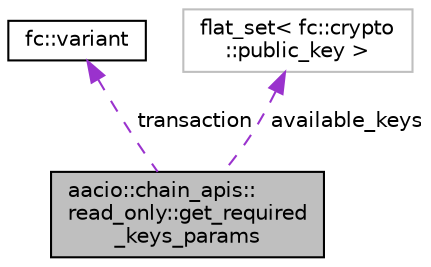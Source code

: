 digraph "aacio::chain_apis::read_only::get_required_keys_params"
{
  edge [fontname="Helvetica",fontsize="10",labelfontname="Helvetica",labelfontsize="10"];
  node [fontname="Helvetica",fontsize="10",shape=record];
  Node1 [label="aacio::chain_apis::\lread_only::get_required\l_keys_params",height=0.2,width=0.4,color="black", fillcolor="grey75", style="filled", fontcolor="black"];
  Node2 -> Node1 [dir="back",color="darkorchid3",fontsize="10",style="dashed",label=" transaction" ,fontname="Helvetica"];
  Node2 [label="fc::variant",height=0.2,width=0.4,color="black", fillcolor="white", style="filled",URL="$classfc_1_1variant.html",tooltip="stores null, int64, uint64, double, bool, string, std::vector<variant>, and variant_object&#39;s. "];
  Node3 -> Node1 [dir="back",color="darkorchid3",fontsize="10",style="dashed",label=" available_keys" ,fontname="Helvetica"];
  Node3 [label="flat_set\< fc::crypto\l::public_key \>",height=0.2,width=0.4,color="grey75", fillcolor="white", style="filled"];
}
